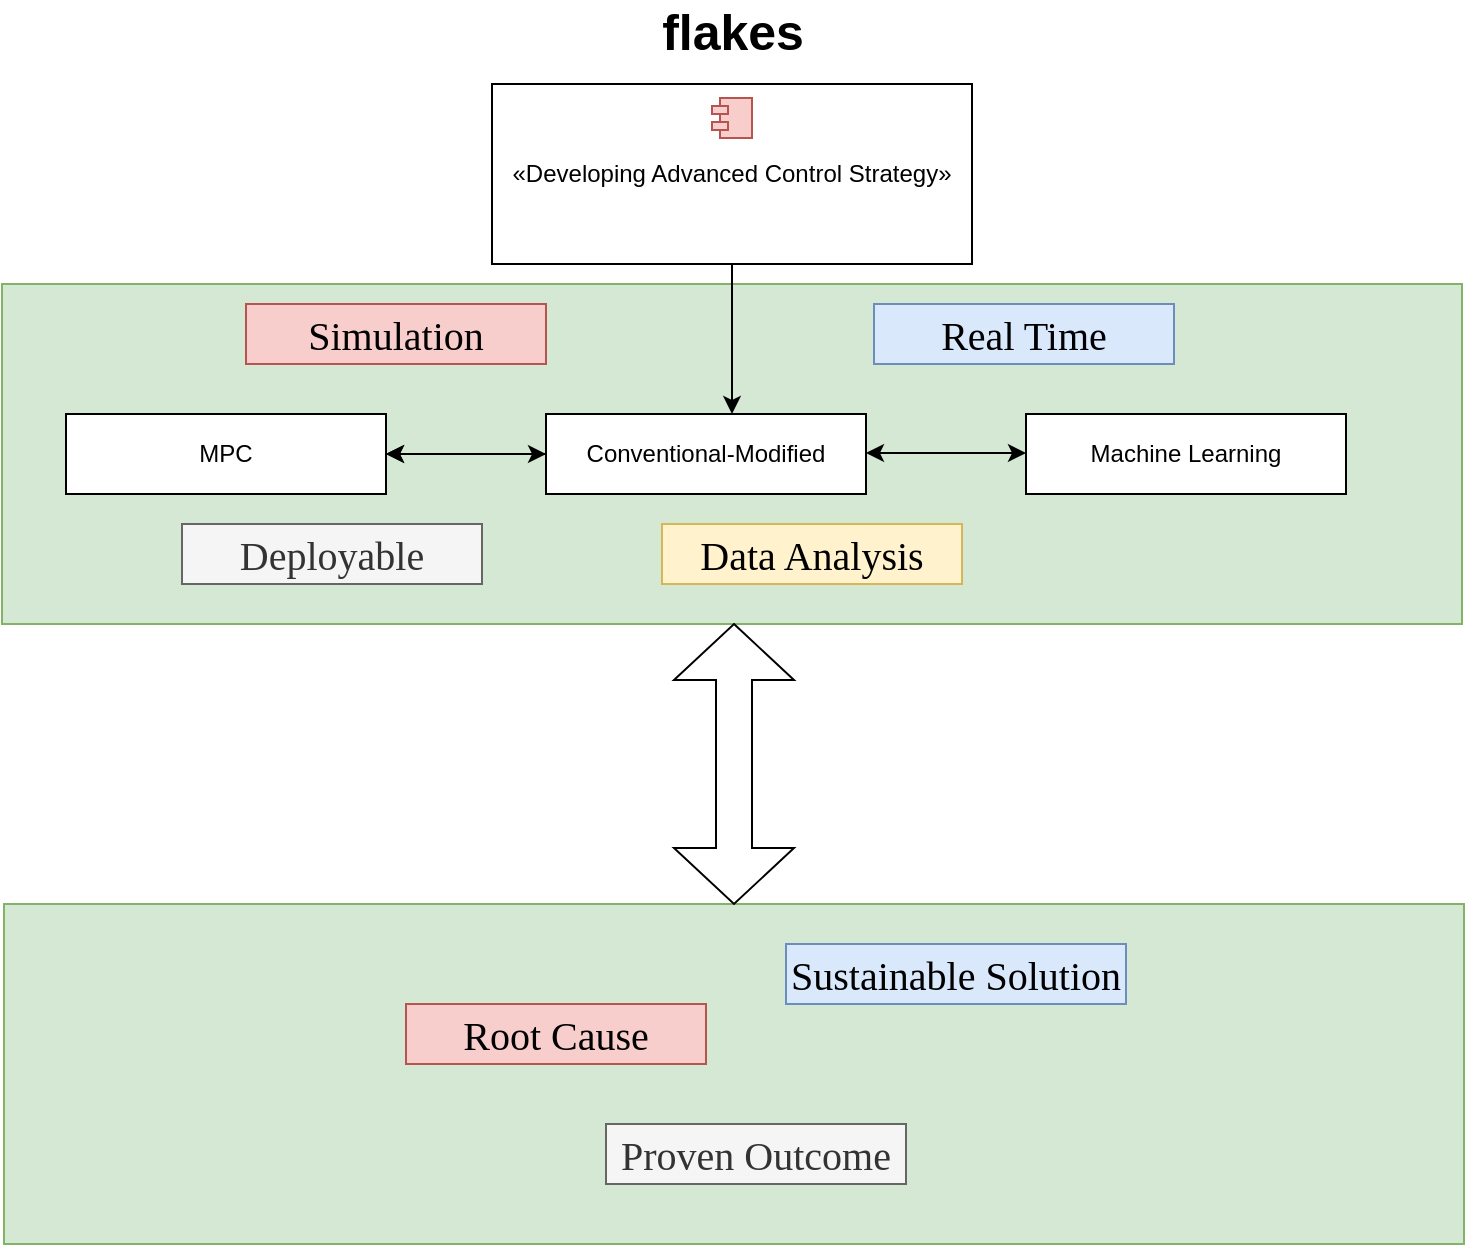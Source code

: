 <mxfile version="24.3.1" type="github" pages="2">
  <diagram name="Concept" id="poEPPQXDhyU4EAC8hgf6">
    <mxGraphModel dx="1434" dy="746" grid="1" gridSize="10" guides="1" tooltips="1" connect="1" arrows="1" fold="1" page="1" pageScale="1" pageWidth="827" pageHeight="1169" math="0" shadow="0">
      <root>
        <mxCell id="0" />
        <mxCell id="1" parent="0" />
        <mxCell id="_IArWRks9-vZPTTfE0xz-39" value="" style="rounded=0;whiteSpace=wrap;html=1;fillColor=#d5e8d4;strokeColor=#82b366;" vertex="1" parent="1">
          <mxGeometry x="49" y="530" width="730" height="170" as="geometry" />
        </mxCell>
        <mxCell id="_IArWRks9-vZPTTfE0xz-27" value="" style="rounded=0;whiteSpace=wrap;html=1;fillColor=#d5e8d4;strokeColor=#82b366;" vertex="1" parent="1">
          <mxGeometry x="48" y="220" width="730" height="170" as="geometry" />
        </mxCell>
        <mxCell id="vVJXTuxgDhsfZ6CfwKvQ-1" value="&lt;font style=&quot;font-size: 25px;&quot;&gt;flakes&lt;/font&gt;" style="text;align=center;fontStyle=1;verticalAlign=middle;spacingLeft=3;spacingRight=3;strokeColor=none;rotatable=0;points=[[0,0.5],[1,0.5]];portConstraint=eastwest;html=1;" parent="1" vertex="1">
          <mxGeometry x="373" y="80" width="80" height="26" as="geometry" />
        </mxCell>
        <mxCell id="_IArWRks9-vZPTTfE0xz-3" value="" style="edgeStyle=orthogonalEdgeStyle;rounded=0;orthogonalLoop=1;jettySize=auto;html=1;" edge="1" parent="1" source="PRd3GZCnSuUuFalOKYCs-173">
          <mxGeometry relative="1" as="geometry">
            <mxPoint x="413" y="285" as="targetPoint" />
          </mxGeometry>
        </mxCell>
        <mxCell id="PRd3GZCnSuUuFalOKYCs-173" value="«Developing Advanced Control&amp;nbsp;&lt;span style=&quot;background-color: initial;&quot;&gt;Strategy»&lt;/span&gt;" style="html=1;dropTarget=0;whiteSpace=wrap;" parent="1" vertex="1">
          <mxGeometry x="293" y="120" width="240" height="90" as="geometry" />
        </mxCell>
        <mxCell id="PRd3GZCnSuUuFalOKYCs-174" value="" style="shape=module;jettyWidth=8;jettyHeight=4;fillColor=#f8cecc;strokeColor=#b85450;" parent="PRd3GZCnSuUuFalOKYCs-173" vertex="1">
          <mxGeometry x="1" width="20" height="20" relative="1" as="geometry">
            <mxPoint x="-130" y="7" as="offset" />
          </mxGeometry>
        </mxCell>
        <mxCell id="_IArWRks9-vZPTTfE0xz-12" value="" style="edgeStyle=orthogonalEdgeStyle;rounded=0;orthogonalLoop=1;jettySize=auto;html=1;" edge="1" parent="1" source="_IArWRks9-vZPTTfE0xz-1" target="_IArWRks9-vZPTTfE0xz-8">
          <mxGeometry relative="1" as="geometry" />
        </mxCell>
        <mxCell id="_IArWRks9-vZPTTfE0xz-1" value="Conventional-Modified" style="html=1;dropTarget=0;whiteSpace=wrap;" vertex="1" parent="1">
          <mxGeometry x="320" y="285" width="160" height="40" as="geometry" />
        </mxCell>
        <mxCell id="_IArWRks9-vZPTTfE0xz-6" value="Machine Learning" style="html=1;dropTarget=0;whiteSpace=wrap;" vertex="1" parent="1">
          <mxGeometry x="560" y="285" width="160" height="40" as="geometry" />
        </mxCell>
        <mxCell id="_IArWRks9-vZPTTfE0xz-8" value="MPC" style="html=1;dropTarget=0;whiteSpace=wrap;" vertex="1" parent="1">
          <mxGeometry x="80" y="285" width="160" height="40" as="geometry" />
        </mxCell>
        <mxCell id="_IArWRks9-vZPTTfE0xz-11" value="" style="endArrow=classic;startArrow=classic;html=1;rounded=0;exitX=1;exitY=0.5;exitDx=0;exitDy=0;" edge="1" parent="1" source="_IArWRks9-vZPTTfE0xz-8">
          <mxGeometry width="50" height="50" relative="1" as="geometry">
            <mxPoint x="270" y="355" as="sourcePoint" />
            <mxPoint x="320" y="305" as="targetPoint" />
          </mxGeometry>
        </mxCell>
        <mxCell id="_IArWRks9-vZPTTfE0xz-13" value="" style="endArrow=classic;startArrow=classic;html=1;rounded=0;exitX=1;exitY=0.5;exitDx=0;exitDy=0;" edge="1" parent="1">
          <mxGeometry width="50" height="50" relative="1" as="geometry">
            <mxPoint x="480" y="304.5" as="sourcePoint" />
            <mxPoint x="560" y="304.5" as="targetPoint" />
          </mxGeometry>
        </mxCell>
        <mxCell id="_IArWRks9-vZPTTfE0xz-28" value="Simulation" style="text;html=1;align=center;verticalAlign=middle;whiteSpace=wrap;rounded=0;fontFamily=Garamond;fontSize=20;fillColor=#f8cecc;strokeColor=#b85450;" vertex="1" parent="1">
          <mxGeometry x="170" y="230" width="150" height="30" as="geometry" />
        </mxCell>
        <mxCell id="_IArWRks9-vZPTTfE0xz-29" value="Real Time" style="text;html=1;align=center;verticalAlign=middle;whiteSpace=wrap;rounded=0;fontFamily=Garamond;fontSize=20;fillColor=#dae8fc;strokeColor=#6c8ebf;" vertex="1" parent="1">
          <mxGeometry x="484" y="230" width="150" height="30" as="geometry" />
        </mxCell>
        <mxCell id="_IArWRks9-vZPTTfE0xz-30" value="Deployable" style="text;html=1;align=center;verticalAlign=middle;whiteSpace=wrap;rounded=0;fontFamily=Garamond;fontSize=20;fillColor=#f5f5f5;strokeColor=#666666;fontColor=#333333;" vertex="1" parent="1">
          <mxGeometry x="138" y="340" width="150" height="30" as="geometry" />
        </mxCell>
        <mxCell id="_IArWRks9-vZPTTfE0xz-31" value="Data Analysis" style="text;html=1;align=center;verticalAlign=middle;whiteSpace=wrap;rounded=0;fontFamily=Garamond;fontSize=20;fillColor=#fff2cc;strokeColor=#d6b656;" vertex="1" parent="1">
          <mxGeometry x="378" y="340" width="150" height="30" as="geometry" />
        </mxCell>
        <mxCell id="_IArWRks9-vZPTTfE0xz-36" value="" style="shape=doubleArrow;whiteSpace=wrap;html=1;rotation=90;" vertex="1" parent="1">
          <mxGeometry x="344" y="430" width="140" height="60" as="geometry" />
        </mxCell>
        <mxCell id="_IArWRks9-vZPTTfE0xz-38" value="Root Cause" style="text;html=1;align=center;verticalAlign=middle;whiteSpace=wrap;rounded=0;fontFamily=Garamond;fontSize=20;fillColor=#f8cecc;strokeColor=#b85450;" vertex="1" parent="1">
          <mxGeometry x="250" y="580" width="150" height="30" as="geometry" />
        </mxCell>
        <mxCell id="_IArWRks9-vZPTTfE0xz-40" value="Sustainable Solution" style="text;html=1;align=center;verticalAlign=middle;whiteSpace=wrap;rounded=0;fontFamily=Garamond;fontSize=20;fillColor=#dae8fc;strokeColor=#6c8ebf;" vertex="1" parent="1">
          <mxGeometry x="440" y="550" width="170" height="30" as="geometry" />
        </mxCell>
        <mxCell id="_IArWRks9-vZPTTfE0xz-41" value="Proven Outcome" style="text;html=1;align=center;verticalAlign=middle;whiteSpace=wrap;rounded=0;fontFamily=Garamond;fontSize=20;fillColor=#f5f5f5;strokeColor=#666666;fontColor=#333333;" vertex="1" parent="1">
          <mxGeometry x="350" y="640" width="150" height="30" as="geometry" />
        </mxCell>
      </root>
    </mxGraphModel>
  </diagram>
  <diagram name="Work-flow" id="sZmlC0oSNnBUUAjskfl8">
    <mxGraphModel dx="1481" dy="779" grid="1" gridSize="10" guides="1" tooltips="1" connect="1" arrows="1" fold="1" page="1" pageScale="1" pageWidth="827" pageHeight="1169" math="0" shadow="0">
      <root>
        <mxCell id="W-jRZXj0DYIqK6WSK2R_-0" />
        <mxCell id="W-jRZXj0DYIqK6WSK2R_-1" parent="W-jRZXj0DYIqK6WSK2R_-0" />
        <mxCell id="uVPIT5AXHLEmCoUOWnDU-5" value="" style="edgeStyle=orthogonalEdgeStyle;rounded=0;orthogonalLoop=1;jettySize=auto;html=1;" edge="1" parent="W-jRZXj0DYIqK6WSK2R_-1" source="uVPIT5AXHLEmCoUOWnDU-0" target="uVPIT5AXHLEmCoUOWnDU-1">
          <mxGeometry relative="1" as="geometry" />
        </mxCell>
        <mxCell id="uVPIT5AXHLEmCoUOWnDU-0" value="&lt;font style=&quot;font-size: 25px;&quot;&gt;flakes&lt;/font&gt;" style="shape=folder;fontStyle=1;spacingTop=10;tabWidth=80;tabHeight=30;tabPosition=left;html=1;whiteSpace=wrap;" vertex="1" parent="W-jRZXj0DYIqK6WSK2R_-1">
          <mxGeometry x="329" y="120" width="170" height="120" as="geometry" />
        </mxCell>
        <mxCell id="uVPIT5AXHLEmCoUOWnDU-17" style="edgeStyle=orthogonalEdgeStyle;curved=1;rounded=0;orthogonalLoop=1;jettySize=auto;html=1;exitX=0.5;exitY=1;exitDx=0;exitDy=0;entryX=0;entryY=0.25;entryDx=0;entryDy=0;elbow=vertical;" edge="1" parent="W-jRZXj0DYIqK6WSK2R_-1" source="uVPIT5AXHLEmCoUOWnDU-1" target="uVPIT5AXHLEmCoUOWnDU-12">
          <mxGeometry relative="1" as="geometry" />
        </mxCell>
        <mxCell id="uVPIT5AXHLEmCoUOWnDU-1" value="&lt;font style=&quot;font-size: 21px;&quot;&gt;flakes&lt;/font&gt;" style="shape=module;align=center;spacingLeft=20;align=center;verticalAlign=top;whiteSpace=wrap;html=1;jettyWidth=66;jettyHeight=22;" vertex="1" parent="W-jRZXj0DYIqK6WSK2R_-1">
          <mxGeometry x="314" y="290" width="200" height="120" as="geometry" />
        </mxCell>
        <mxCell id="uVPIT5AXHLEmCoUOWnDU-6" value="&lt;span style=&quot;font-size: 21px;&quot;&gt;utility&lt;/span&gt;" style="shape=module;align=center;spacingLeft=20;align=center;verticalAlign=top;whiteSpace=wrap;html=1;jettyWidth=66;jettyHeight=22;" vertex="1" parent="W-jRZXj0DYIqK6WSK2R_-1">
          <mxGeometry x="80" y="290" width="200" height="120" as="geometry" />
        </mxCell>
        <mxCell id="uVPIT5AXHLEmCoUOWnDU-7" value="" style="edgeStyle=orthogonalEdgeStyle;rounded=0;orthogonalLoop=1;jettySize=auto;html=1;exitX=0.5;exitY=1;exitDx=0;exitDy=0;exitPerimeter=0;" edge="1" parent="W-jRZXj0DYIqK6WSK2R_-1" source="uVPIT5AXHLEmCoUOWnDU-0">
          <mxGeometry relative="1" as="geometry">
            <mxPoint x="424" y="250" as="sourcePoint" />
            <mxPoint x="180" y="290" as="targetPoint" />
            <Array as="points">
              <mxPoint x="414" y="265" />
              <mxPoint x="180" y="265" />
            </Array>
          </mxGeometry>
        </mxCell>
        <mxCell id="uVPIT5AXHLEmCoUOWnDU-8" value="&lt;span style=&quot;font-size: 21px;&quot;&gt;utility&lt;/span&gt;" style="shape=module;align=center;spacingLeft=20;align=center;verticalAlign=top;whiteSpace=wrap;html=1;jettyWidth=66;jettyHeight=22;" vertex="1" parent="W-jRZXj0DYIqK6WSK2R_-1">
          <mxGeometry x="580" y="290" width="200" height="120" as="geometry" />
        </mxCell>
        <mxCell id="uVPIT5AXHLEmCoUOWnDU-10" value="" style="edgeStyle=orthogonalEdgeStyle;rounded=0;orthogonalLoop=1;jettySize=auto;html=1;entryX=0.75;entryY=0;entryDx=0;entryDy=0;exitX=0.5;exitY=1;exitDx=0;exitDy=0;exitPerimeter=0;" edge="1" parent="W-jRZXj0DYIqK6WSK2R_-1" source="uVPIT5AXHLEmCoUOWnDU-0" target="uVPIT5AXHLEmCoUOWnDU-8">
          <mxGeometry relative="1" as="geometry">
            <mxPoint x="410" y="240" as="sourcePoint" />
            <mxPoint x="424" y="300" as="targetPoint" />
            <Array as="points">
              <mxPoint x="414" y="270" />
              <mxPoint x="730" y="270" />
            </Array>
          </mxGeometry>
        </mxCell>
        <mxCell id="uVPIT5AXHLEmCoUOWnDU-12" value="&lt;p style=&quot;margin:0px;margin-top:4px;text-align:center;&quot;&gt;&lt;b&gt;Class&lt;/b&gt;&lt;/p&gt;&lt;hr size=&quot;1&quot; style=&quot;border-style:solid;&quot;&gt;&lt;p style=&quot;text-align: center; margin: 0px 0px 0px 4px;&quot;&gt;PID&lt;/p&gt;&lt;hr size=&quot;1&quot; style=&quot;border-style:solid;&quot;&gt;&lt;p style=&quot;margin:0px;margin-left:4px;&quot;&gt;+ method():&amp;nbsp;&lt;/p&gt;&lt;hr style=&quot;border-style: solid;&quot; size=&quot;1&quot;&gt;&lt;p style=&quot;margin: 0px 0px 0px 4px;&quot;&gt;+ method():&amp;nbsp;&lt;/p&gt;&lt;p style=&quot;margin: 0px 0px 0px 4px;&quot;&gt;&lt;br&gt;&lt;/p&gt;&lt;hr style=&quot;border-style: solid;&quot; size=&quot;1&quot;&gt;&lt;p style=&quot;margin: 0px 0px 0px 4px;&quot;&gt;+ method():&amp;nbsp;&lt;/p&gt;&lt;p style=&quot;margin: 0px 0px 0px 4px;&quot;&gt;&lt;br&gt;&lt;/p&gt;&lt;hr style=&quot;border-style: solid;&quot; size=&quot;1&quot;&gt;&lt;p style=&quot;margin: 0px 0px 0px 4px;&quot;&gt;+ method():&amp;nbsp;&lt;/p&gt;&lt;p style=&quot;margin: 0px 0px 0px 4px;&quot;&gt;&lt;br&gt;&lt;/p&gt;&lt;hr style=&quot;border-style: solid;&quot; size=&quot;1&quot;&gt;&lt;p style=&quot;margin: 0px 0px 0px 4px;&quot;&gt;+ method():&amp;nbsp;&lt;/p&gt;" style="verticalAlign=top;align=left;overflow=fill;html=1;whiteSpace=wrap;" vertex="1" parent="W-jRZXj0DYIqK6WSK2R_-1">
          <mxGeometry x="354" y="500" width="160" height="240" as="geometry" />
        </mxCell>
        <mxCell id="uVPIT5AXHLEmCoUOWnDU-18" value="&lt;p style=&quot;margin:0px;margin-top:4px;text-align:center;&quot;&gt;&lt;b&gt;Class&lt;/b&gt;&lt;/p&gt;&lt;hr size=&quot;1&quot; style=&quot;border-style:solid;&quot;&gt;&lt;p style=&quot;text-align: center; margin: 0px 0px 0px 4px;&quot;&gt;MLE&lt;/p&gt;&lt;hr size=&quot;1&quot; style=&quot;border-style:solid;&quot;&gt;&lt;p style=&quot;margin:0px;margin-left:4px;&quot;&gt;+ method():&amp;nbsp;&lt;/p&gt;&lt;hr style=&quot;border-style: solid;&quot; size=&quot;1&quot;&gt;&lt;p style=&quot;margin: 0px 0px 0px 4px;&quot;&gt;+ method():&amp;nbsp;&lt;/p&gt;&lt;p style=&quot;margin: 0px 0px 0px 4px;&quot;&gt;&lt;br&gt;&lt;/p&gt;&lt;hr style=&quot;border-style: solid;&quot; size=&quot;1&quot;&gt;&lt;p style=&quot;margin: 0px 0px 0px 4px;&quot;&gt;+ method():&amp;nbsp;&lt;/p&gt;&lt;p style=&quot;margin: 0px 0px 0px 4px;&quot;&gt;&lt;br&gt;&lt;/p&gt;&lt;hr style=&quot;border-style: solid;&quot; size=&quot;1&quot;&gt;&lt;p style=&quot;margin: 0px 0px 0px 4px;&quot;&gt;+ method():&amp;nbsp;&lt;/p&gt;&lt;p style=&quot;margin: 0px 0px 0px 4px;&quot;&gt;&lt;br&gt;&lt;/p&gt;&lt;hr style=&quot;border-style: solid;&quot; size=&quot;1&quot;&gt;&lt;p style=&quot;margin: 0px 0px 0px 4px;&quot;&gt;+ method():&amp;nbsp;&lt;/p&gt;" style="verticalAlign=top;align=left;overflow=fill;html=1;whiteSpace=wrap;" vertex="1" parent="W-jRZXj0DYIqK6WSK2R_-1">
          <mxGeometry x="354" y="780" width="160" height="240" as="geometry" />
        </mxCell>
        <mxCell id="uVPIT5AXHLEmCoUOWnDU-21" value="&lt;p style=&quot;margin:0px;margin-top:4px;text-align:center;&quot;&gt;&lt;b&gt;Class&lt;/b&gt;&lt;/p&gt;&lt;hr size=&quot;1&quot; style=&quot;border-style:solid;&quot;&gt;&lt;p style=&quot;text-align: center; margin: 0px 0px 0px 4px;&quot;&gt;MPC&lt;/p&gt;&lt;hr size=&quot;1&quot; style=&quot;border-style:solid;&quot;&gt;&lt;p style=&quot;margin:0px;margin-left:4px;&quot;&gt;+ method():&amp;nbsp;&lt;/p&gt;&lt;hr style=&quot;border-style: solid;&quot; size=&quot;1&quot;&gt;&lt;p style=&quot;margin: 0px 0px 0px 4px;&quot;&gt;+ method():&amp;nbsp;&lt;/p&gt;&lt;p style=&quot;margin: 0px 0px 0px 4px;&quot;&gt;&lt;br&gt;&lt;/p&gt;&lt;hr style=&quot;border-style: solid;&quot; size=&quot;1&quot;&gt;&lt;p style=&quot;margin: 0px 0px 0px 4px;&quot;&gt;+ method():&amp;nbsp;&lt;/p&gt;&lt;p style=&quot;margin: 0px 0px 0px 4px;&quot;&gt;&lt;br&gt;&lt;/p&gt;&lt;hr style=&quot;border-style: solid;&quot; size=&quot;1&quot;&gt;&lt;p style=&quot;margin: 0px 0px 0px 4px;&quot;&gt;+ method():&amp;nbsp;&lt;/p&gt;&lt;p style=&quot;margin: 0px 0px 0px 4px;&quot;&gt;&lt;br&gt;&lt;/p&gt;&lt;hr style=&quot;border-style: solid;&quot; size=&quot;1&quot;&gt;&lt;p style=&quot;margin: 0px 0px 0px 4px;&quot;&gt;+ method():&amp;nbsp;&lt;/p&gt;" style="verticalAlign=top;align=left;overflow=fill;html=1;whiteSpace=wrap;" vertex="1" parent="W-jRZXj0DYIqK6WSK2R_-1">
          <mxGeometry x="354" y="1060" width="160" height="240" as="geometry" />
        </mxCell>
      </root>
    </mxGraphModel>
  </diagram>
</mxfile>
